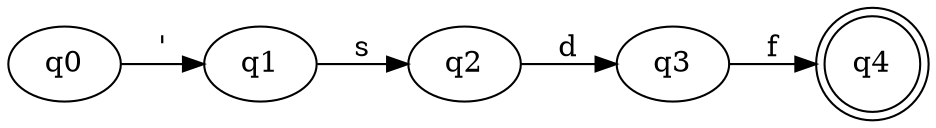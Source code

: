 digraph G {
rankdir=LR;
q0 -> q1 [label="'"];
q1 -> q2 [label="s"];
q2 -> q3 [label="d"];
q3 -> q4 [label="f"];
q4 [shape=doublecircle];
}